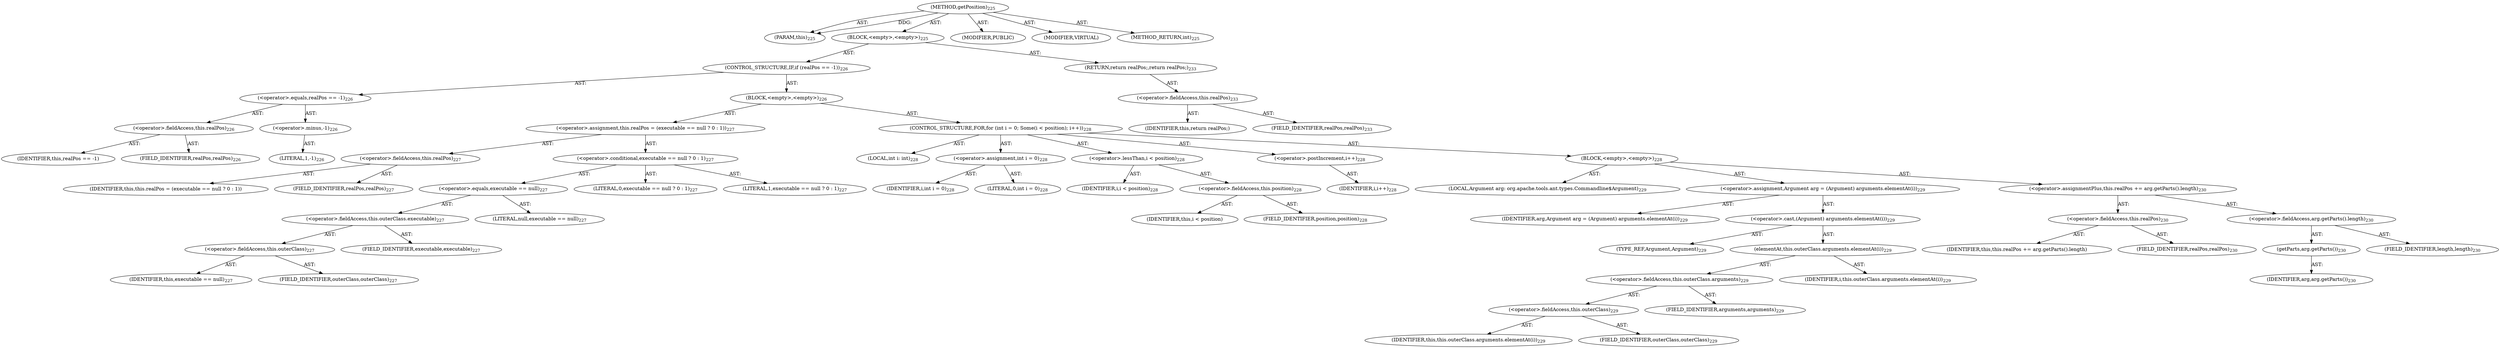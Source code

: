 digraph "getPosition" {  
"111669149706" [label = <(METHOD,getPosition)<SUB>225</SUB>> ]
"115964117020" [label = <(PARAM,this)<SUB>225</SUB>> ]
"25769803789" [label = <(BLOCK,&lt;empty&gt;,&lt;empty&gt;)<SUB>225</SUB>> ]
"47244640259" [label = <(CONTROL_STRUCTURE,IF,if (realPos == -1))<SUB>226</SUB>> ]
"30064771135" [label = <(&lt;operator&gt;.equals,realPos == -1)<SUB>226</SUB>> ]
"30064771136" [label = <(&lt;operator&gt;.fieldAccess,this.realPos)<SUB>226</SUB>> ]
"68719476789" [label = <(IDENTIFIER,this,realPos == -1)> ]
"55834574865" [label = <(FIELD_IDENTIFIER,realPos,realPos)<SUB>226</SUB>> ]
"30064771137" [label = <(&lt;operator&gt;.minus,-1)<SUB>226</SUB>> ]
"90194313224" [label = <(LITERAL,1,-1)<SUB>226</SUB>> ]
"25769803790" [label = <(BLOCK,&lt;empty&gt;,&lt;empty&gt;)<SUB>226</SUB>> ]
"30064771138" [label = <(&lt;operator&gt;.assignment,this.realPos = (executable == null ? 0 : 1))<SUB>227</SUB>> ]
"30064771139" [label = <(&lt;operator&gt;.fieldAccess,this.realPos)<SUB>227</SUB>> ]
"68719476790" [label = <(IDENTIFIER,this,this.realPos = (executable == null ? 0 : 1))> ]
"55834574866" [label = <(FIELD_IDENTIFIER,realPos,realPos)<SUB>227</SUB>> ]
"30064771140" [label = <(&lt;operator&gt;.conditional,executable == null ? 0 : 1)<SUB>227</SUB>> ]
"30064771141" [label = <(&lt;operator&gt;.equals,executable == null)<SUB>227</SUB>> ]
"30064771142" [label = <(&lt;operator&gt;.fieldAccess,this.outerClass.executable)<SUB>227</SUB>> ]
"30064771143" [label = <(&lt;operator&gt;.fieldAccess,this.outerClass)<SUB>227</SUB>> ]
"68719476791" [label = <(IDENTIFIER,this,executable == null)<SUB>227</SUB>> ]
"55834574867" [label = <(FIELD_IDENTIFIER,outerClass,outerClass)<SUB>227</SUB>> ]
"55834574868" [label = <(FIELD_IDENTIFIER,executable,executable)<SUB>227</SUB>> ]
"90194313225" [label = <(LITERAL,null,executable == null)<SUB>227</SUB>> ]
"90194313226" [label = <(LITERAL,0,executable == null ? 0 : 1)<SUB>227</SUB>> ]
"90194313227" [label = <(LITERAL,1,executable == null ? 0 : 1)<SUB>227</SUB>> ]
"47244640260" [label = <(CONTROL_STRUCTURE,FOR,for (int i = 0; Some(i &lt; position); i++))<SUB>228</SUB>> ]
"94489280515" [label = <(LOCAL,int i: int)<SUB>228</SUB>> ]
"30064771144" [label = <(&lt;operator&gt;.assignment,int i = 0)<SUB>228</SUB>> ]
"68719476792" [label = <(IDENTIFIER,i,int i = 0)<SUB>228</SUB>> ]
"90194313228" [label = <(LITERAL,0,int i = 0)<SUB>228</SUB>> ]
"30064771145" [label = <(&lt;operator&gt;.lessThan,i &lt; position)<SUB>228</SUB>> ]
"68719476793" [label = <(IDENTIFIER,i,i &lt; position)<SUB>228</SUB>> ]
"30064771146" [label = <(&lt;operator&gt;.fieldAccess,this.position)<SUB>228</SUB>> ]
"68719476794" [label = <(IDENTIFIER,this,i &lt; position)> ]
"55834574869" [label = <(FIELD_IDENTIFIER,position,position)<SUB>228</SUB>> ]
"30064771147" [label = <(&lt;operator&gt;.postIncrement,i++)<SUB>228</SUB>> ]
"68719476795" [label = <(IDENTIFIER,i,i++)<SUB>228</SUB>> ]
"25769803791" [label = <(BLOCK,&lt;empty&gt;,&lt;empty&gt;)<SUB>228</SUB>> ]
"94489280516" [label = <(LOCAL,Argument arg: org.apache.tools.ant.types.Commandline$Argument)<SUB>229</SUB>> ]
"30064771148" [label = <(&lt;operator&gt;.assignment,Argument arg = (Argument) arguments.elementAt(i))<SUB>229</SUB>> ]
"68719476796" [label = <(IDENTIFIER,arg,Argument arg = (Argument) arguments.elementAt(i))<SUB>229</SUB>> ]
"30064771149" [label = <(&lt;operator&gt;.cast,(Argument) arguments.elementAt(i))<SUB>229</SUB>> ]
"180388626432" [label = <(TYPE_REF,Argument,Argument)<SUB>229</SUB>> ]
"30064771150" [label = <(elementAt,this.outerClass.arguments.elementAt(i))<SUB>229</SUB>> ]
"30064771151" [label = <(&lt;operator&gt;.fieldAccess,this.outerClass.arguments)<SUB>229</SUB>> ]
"30064771152" [label = <(&lt;operator&gt;.fieldAccess,this.outerClass)<SUB>229</SUB>> ]
"68719476797" [label = <(IDENTIFIER,this,this.outerClass.arguments.elementAt(i))<SUB>229</SUB>> ]
"55834574870" [label = <(FIELD_IDENTIFIER,outerClass,outerClass)<SUB>229</SUB>> ]
"55834574871" [label = <(FIELD_IDENTIFIER,arguments,arguments)<SUB>229</SUB>> ]
"68719476798" [label = <(IDENTIFIER,i,this.outerClass.arguments.elementAt(i))<SUB>229</SUB>> ]
"30064771153" [label = <(&lt;operator&gt;.assignmentPlus,this.realPos += arg.getParts().length)<SUB>230</SUB>> ]
"30064771154" [label = <(&lt;operator&gt;.fieldAccess,this.realPos)<SUB>230</SUB>> ]
"68719476799" [label = <(IDENTIFIER,this,this.realPos += arg.getParts().length)> ]
"55834574872" [label = <(FIELD_IDENTIFIER,realPos,realPos)<SUB>230</SUB>> ]
"30064771155" [label = <(&lt;operator&gt;.fieldAccess,arg.getParts().length)<SUB>230</SUB>> ]
"30064771156" [label = <(getParts,arg.getParts())<SUB>230</SUB>> ]
"68719476800" [label = <(IDENTIFIER,arg,arg.getParts())<SUB>230</SUB>> ]
"55834574873" [label = <(FIELD_IDENTIFIER,length,length)<SUB>230</SUB>> ]
"146028888066" [label = <(RETURN,return realPos;,return realPos;)<SUB>233</SUB>> ]
"30064771157" [label = <(&lt;operator&gt;.fieldAccess,this.realPos)<SUB>233</SUB>> ]
"68719476801" [label = <(IDENTIFIER,this,return realPos;)> ]
"55834574874" [label = <(FIELD_IDENTIFIER,realPos,realPos)<SUB>233</SUB>> ]
"133143986203" [label = <(MODIFIER,PUBLIC)> ]
"133143986204" [label = <(MODIFIER,VIRTUAL)> ]
"128849018890" [label = <(METHOD_RETURN,int)<SUB>225</SUB>> ]
  "111669149706" -> "115964117020"  [ label = "AST: "] 
  "111669149706" -> "25769803789"  [ label = "AST: "] 
  "111669149706" -> "133143986203"  [ label = "AST: "] 
  "111669149706" -> "133143986204"  [ label = "AST: "] 
  "111669149706" -> "128849018890"  [ label = "AST: "] 
  "25769803789" -> "47244640259"  [ label = "AST: "] 
  "25769803789" -> "146028888066"  [ label = "AST: "] 
  "47244640259" -> "30064771135"  [ label = "AST: "] 
  "47244640259" -> "25769803790"  [ label = "AST: "] 
  "30064771135" -> "30064771136"  [ label = "AST: "] 
  "30064771135" -> "30064771137"  [ label = "AST: "] 
  "30064771136" -> "68719476789"  [ label = "AST: "] 
  "30064771136" -> "55834574865"  [ label = "AST: "] 
  "30064771137" -> "90194313224"  [ label = "AST: "] 
  "25769803790" -> "30064771138"  [ label = "AST: "] 
  "25769803790" -> "47244640260"  [ label = "AST: "] 
  "30064771138" -> "30064771139"  [ label = "AST: "] 
  "30064771138" -> "30064771140"  [ label = "AST: "] 
  "30064771139" -> "68719476790"  [ label = "AST: "] 
  "30064771139" -> "55834574866"  [ label = "AST: "] 
  "30064771140" -> "30064771141"  [ label = "AST: "] 
  "30064771140" -> "90194313226"  [ label = "AST: "] 
  "30064771140" -> "90194313227"  [ label = "AST: "] 
  "30064771141" -> "30064771142"  [ label = "AST: "] 
  "30064771141" -> "90194313225"  [ label = "AST: "] 
  "30064771142" -> "30064771143"  [ label = "AST: "] 
  "30064771142" -> "55834574868"  [ label = "AST: "] 
  "30064771143" -> "68719476791"  [ label = "AST: "] 
  "30064771143" -> "55834574867"  [ label = "AST: "] 
  "47244640260" -> "94489280515"  [ label = "AST: "] 
  "47244640260" -> "30064771144"  [ label = "AST: "] 
  "47244640260" -> "30064771145"  [ label = "AST: "] 
  "47244640260" -> "30064771147"  [ label = "AST: "] 
  "47244640260" -> "25769803791"  [ label = "AST: "] 
  "30064771144" -> "68719476792"  [ label = "AST: "] 
  "30064771144" -> "90194313228"  [ label = "AST: "] 
  "30064771145" -> "68719476793"  [ label = "AST: "] 
  "30064771145" -> "30064771146"  [ label = "AST: "] 
  "30064771146" -> "68719476794"  [ label = "AST: "] 
  "30064771146" -> "55834574869"  [ label = "AST: "] 
  "30064771147" -> "68719476795"  [ label = "AST: "] 
  "25769803791" -> "94489280516"  [ label = "AST: "] 
  "25769803791" -> "30064771148"  [ label = "AST: "] 
  "25769803791" -> "30064771153"  [ label = "AST: "] 
  "30064771148" -> "68719476796"  [ label = "AST: "] 
  "30064771148" -> "30064771149"  [ label = "AST: "] 
  "30064771149" -> "180388626432"  [ label = "AST: "] 
  "30064771149" -> "30064771150"  [ label = "AST: "] 
  "30064771150" -> "30064771151"  [ label = "AST: "] 
  "30064771150" -> "68719476798"  [ label = "AST: "] 
  "30064771151" -> "30064771152"  [ label = "AST: "] 
  "30064771151" -> "55834574871"  [ label = "AST: "] 
  "30064771152" -> "68719476797"  [ label = "AST: "] 
  "30064771152" -> "55834574870"  [ label = "AST: "] 
  "30064771153" -> "30064771154"  [ label = "AST: "] 
  "30064771153" -> "30064771155"  [ label = "AST: "] 
  "30064771154" -> "68719476799"  [ label = "AST: "] 
  "30064771154" -> "55834574872"  [ label = "AST: "] 
  "30064771155" -> "30064771156"  [ label = "AST: "] 
  "30064771155" -> "55834574873"  [ label = "AST: "] 
  "30064771156" -> "68719476800"  [ label = "AST: "] 
  "146028888066" -> "30064771157"  [ label = "AST: "] 
  "30064771157" -> "68719476801"  [ label = "AST: "] 
  "30064771157" -> "55834574874"  [ label = "AST: "] 
  "111669149706" -> "115964117020"  [ label = "DDG: "] 
}
